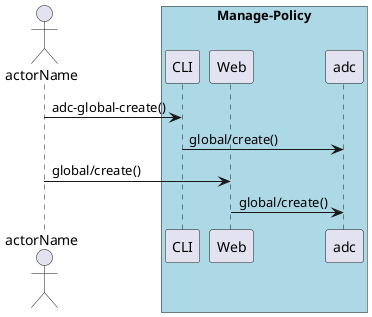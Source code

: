 @startuml
Actor "actorName" as A

box "Manage-Policy" #lightblue
participant CLI as CLI
participant Web as Web
participant "adc" as S
A -> CLI : adc-global-create()
CLI -> S : global/create()
A -> Web : global/create()
Web -> S : global/create()
end box

@enduml
